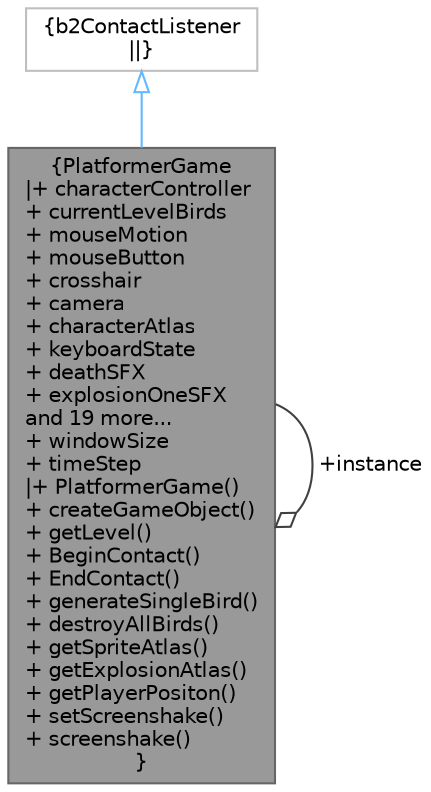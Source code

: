 digraph "PlatformerGame"
{
 // LATEX_PDF_SIZE
  bgcolor="transparent";
  edge [fontname=Helvetica,fontsize=10,labelfontname=Helvetica,labelfontsize=10];
  node [fontname=Helvetica,fontsize=10,shape=box,height=0.2,width=0.4];
  Node1 [label="{PlatformerGame\n|+ characterController\l+ currentLevelBirds\l+ mouseMotion\l+ mouseButton\l+ crosshair\l+ camera\l+ characterAtlas\l+ keyboardState\l+ deathSFX\l+ explosionOneSFX\land 19 more...\l+ windowSize\l+ timeStep\l|+ PlatformerGame()\l+ createGameObject()\l+ getLevel()\l+ BeginContact()\l+ EndContact()\l+ generateSingleBird()\l+ destroyAllBirds()\l+ getSpriteAtlas()\l+ getExplosionAtlas()\l+ getPlayerPositon()\l+ setScreenshake()\l+ screenshake()\l}",height=0.2,width=0.4,color="gray40", fillcolor="grey60", style="filled", fontcolor="black",tooltip=" "];
  Node2 -> Node1 [dir="back",color="steelblue1",style="solid",arrowtail="onormal"];
  Node2 [label="{b2ContactListener\n||}",height=0.2,width=0.4,color="grey75", fillcolor="white", style="filled",tooltip=" "];
  Node1 -> Node1 [color="grey25",style="solid",label=" +instance" ,arrowhead="odiamond"];
}
